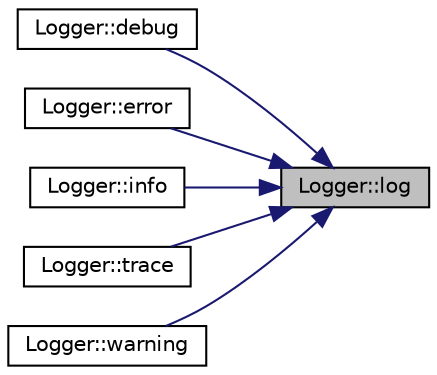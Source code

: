 digraph "Logger::log"
{
 // LATEX_PDF_SIZE
  edge [fontname="Helvetica",fontsize="10",labelfontname="Helvetica",labelfontsize="10"];
  node [fontname="Helvetica",fontsize="10",shape=record];
  rankdir="RL";
  Node1 [label="Logger::log",height=0.2,width=0.4,color="black", fillcolor="grey75", style="filled", fontcolor="black",tooltip=" "];
  Node1 -> Node2 [dir="back",color="midnightblue",fontsize="10",style="solid",fontname="Helvetica"];
  Node2 [label="Logger::debug",height=0.2,width=0.4,color="black", fillcolor="white", style="filled",URL="$class_logger.html#a8e7575a4ac7369ec27e9414cbeef3a0d",tooltip=" "];
  Node1 -> Node3 [dir="back",color="midnightblue",fontsize="10",style="solid",fontname="Helvetica"];
  Node3 [label="Logger::error",height=0.2,width=0.4,color="black", fillcolor="white", style="filled",URL="$class_logger.html#a764b377063a592536f7fdd3f6e736352",tooltip=" "];
  Node1 -> Node4 [dir="back",color="midnightblue",fontsize="10",style="solid",fontname="Helvetica"];
  Node4 [label="Logger::info",height=0.2,width=0.4,color="black", fillcolor="white", style="filled",URL="$class_logger.html#a482e4c5040fbf6d32443827a80749c9a",tooltip=" "];
  Node1 -> Node5 [dir="back",color="midnightblue",fontsize="10",style="solid",fontname="Helvetica"];
  Node5 [label="Logger::trace",height=0.2,width=0.4,color="black", fillcolor="white", style="filled",URL="$class_logger.html#a5dbf05c7029b9a0342d9449a39237fd0",tooltip=" "];
  Node1 -> Node6 [dir="back",color="midnightblue",fontsize="10",style="solid",fontname="Helvetica"];
  Node6 [label="Logger::warning",height=0.2,width=0.4,color="black", fillcolor="white", style="filled",URL="$class_logger.html#a623c6d00965281a66c5983139238d852",tooltip=" "];
}

